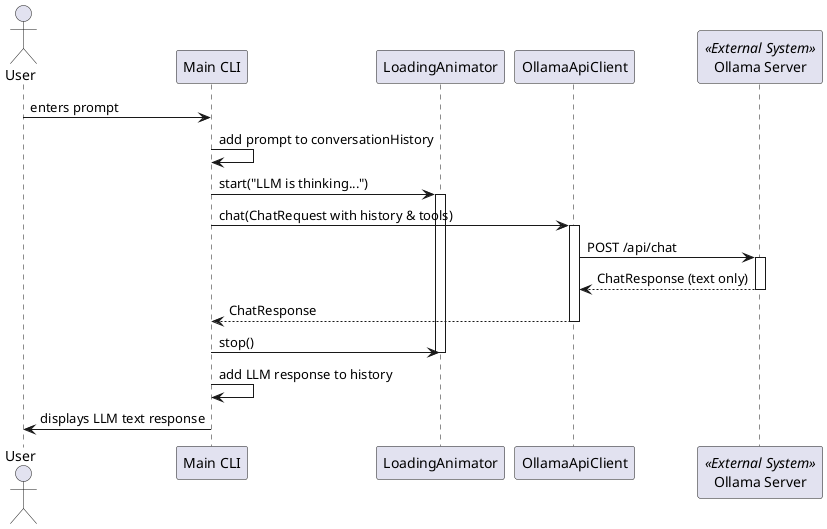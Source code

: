 @startuml ChatDirectResponseSequence

actor User
participant "Main CLI" as Main
participant "LoadingAnimator" as Animator
participant "OllamaApiClient" as OllamaClient
participant "Ollama Server" as OllamaSrv <<External System>>

User -> Main : enters prompt
Main -> Main : add prompt to conversationHistory
Main -> Animator : start("LLM is thinking...")
activate Animator
Main -> OllamaClient : chat(ChatRequest with history & tools)
    activate OllamaClient
    OllamaClient -> OllamaSrv : POST /api/chat
        activate OllamaSrv
        OllamaSrv --> OllamaClient : ChatResponse (text only)
        deactivate OllamaSrv
    OllamaClient --> Main : ChatResponse
    deactivate OllamaClient
Main -> Animator : stop()
deactivate Animator
Main -> Main : add LLM response to history
Main -> User : displays LLM text response
@enduml